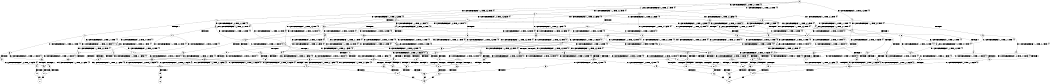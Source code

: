 digraph BCG {
size = "7, 10.5";
center = TRUE;
node [shape = circle];
0 [peripheries = 2];
0 -> 1 [label = "EX !0 !ATOMIC_EXCH_BRANCH (1, +0, TRUE, +0, 3, TRUE) !{0}"];
0 -> 2 [label = "EX !2 !ATOMIC_EXCH_BRANCH (1, +0, TRUE, +0, 1, TRUE) !{0}"];
0 -> 3 [label = "EX !1 !ATOMIC_EXCH_BRANCH (1, +1, TRUE, +0, 2, TRUE) !{0}"];
0 -> 4 [label = "EX !0 !ATOMIC_EXCH_BRANCH (1, +0, TRUE, +0, 3, TRUE) !{0}"];
1 -> 5 [label = "EX !2 !ATOMIC_EXCH_BRANCH (1, +0, TRUE, +0, 1, TRUE) !{0}"];
1 -> 6 [label = "EX !1 !ATOMIC_EXCH_BRANCH (1, +1, TRUE, +0, 2, TRUE) !{0}"];
1 -> 7 [label = "TERMINATE !0"];
2 -> 2 [label = "EX !2 !ATOMIC_EXCH_BRANCH (1, +0, TRUE, +0, 1, TRUE) !{0}"];
2 -> 5 [label = "EX !0 !ATOMIC_EXCH_BRANCH (1, +0, TRUE, +0, 3, TRUE) !{0}"];
2 -> 8 [label = "EX !1 !ATOMIC_EXCH_BRANCH (1, +1, TRUE, +0, 2, TRUE) !{0}"];
2 -> 9 [label = "EX !0 !ATOMIC_EXCH_BRANCH (1, +0, TRUE, +0, 3, TRUE) !{0}"];
3 -> 10 [label = "EX !0 !ATOMIC_EXCH_BRANCH (1, +0, TRUE, +0, 3, FALSE) !{0}"];
3 -> 11 [label = "EX !2 !ATOMIC_EXCH_BRANCH (1, +0, TRUE, +0, 1, FALSE) !{0}"];
3 -> 12 [label = "TERMINATE !1"];
3 -> 13 [label = "EX !0 !ATOMIC_EXCH_BRANCH (1, +0, TRUE, +0, 3, FALSE) !{0}"];
4 -> 9 [label = "EX !2 !ATOMIC_EXCH_BRANCH (1, +0, TRUE, +0, 1, TRUE) !{0}"];
4 -> 14 [label = "EX !1 !ATOMIC_EXCH_BRANCH (1, +1, TRUE, +0, 2, TRUE) !{0}"];
4 -> 15 [label = "TERMINATE !0"];
5 -> 5 [label = "EX !2 !ATOMIC_EXCH_BRANCH (1, +0, TRUE, +0, 1, TRUE) !{0}"];
5 -> 16 [label = "EX !1 !ATOMIC_EXCH_BRANCH (1, +1, TRUE, +0, 2, TRUE) !{0}"];
5 -> 17 [label = "TERMINATE !0"];
6 -> 18 [label = "EX !2 !ATOMIC_EXCH_BRANCH (1, +0, TRUE, +0, 1, FALSE) !{0}"];
6 -> 19 [label = "TERMINATE !0"];
6 -> 20 [label = "TERMINATE !1"];
7 -> 21 [label = "EX !2 !ATOMIC_EXCH_BRANCH (1, +0, TRUE, +0, 1, TRUE) !{1}"];
7 -> 22 [label = "EX !1 !ATOMIC_EXCH_BRANCH (1, +1, TRUE, +0, 2, TRUE) !{1}"];
7 -> 23 [label = "EX !1 !ATOMIC_EXCH_BRANCH (1, +1, TRUE, +0, 2, TRUE) !{1}"];
8 -> 11 [label = "EX !2 !ATOMIC_EXCH_BRANCH (1, +0, TRUE, +0, 1, FALSE) !{0}"];
8 -> 24 [label = "EX !0 !ATOMIC_EXCH_BRANCH (1, +0, TRUE, +0, 3, FALSE) !{0}"];
8 -> 25 [label = "TERMINATE !1"];
8 -> 26 [label = "EX !0 !ATOMIC_EXCH_BRANCH (1, +0, TRUE, +0, 3, FALSE) !{0}"];
9 -> 9 [label = "EX !2 !ATOMIC_EXCH_BRANCH (1, +0, TRUE, +0, 1, TRUE) !{0}"];
9 -> 27 [label = "EX !1 !ATOMIC_EXCH_BRANCH (1, +1, TRUE, +0, 2, TRUE) !{0}"];
9 -> 28 [label = "TERMINATE !0"];
10 -> 6 [label = "EX !0 !ATOMIC_EXCH_BRANCH (1, +1, TRUE, +0, 3, TRUE) !{0}"];
10 -> 29 [label = "EX !2 !ATOMIC_EXCH_BRANCH (1, +0, TRUE, +0, 1, TRUE) !{0}"];
10 -> 30 [label = "TERMINATE !1"];
10 -> 14 [label = "EX !0 !ATOMIC_EXCH_BRANCH (1, +1, TRUE, +0, 3, TRUE) !{0}"];
11 -> 31 [label = "EX !0 !ATOMIC_EXCH_BRANCH (1, +0, TRUE, +0, 3, TRUE) !{0}"];
11 -> 32 [label = "TERMINATE !2"];
11 -> 33 [label = "TERMINATE !1"];
11 -> 34 [label = "EX !0 !ATOMIC_EXCH_BRANCH (1, +0, TRUE, +0, 3, TRUE) !{0}"];
12 -> 35 [label = "EX !0 !ATOMIC_EXCH_BRANCH (1, +0, TRUE, +0, 3, FALSE) !{0}"];
12 -> 36 [label = "EX !2 !ATOMIC_EXCH_BRANCH (1, +0, TRUE, +0, 1, FALSE) !{0}"];
12 -> 37 [label = "EX !0 !ATOMIC_EXCH_BRANCH (1, +0, TRUE, +0, 3, FALSE) !{0}"];
13 -> 38 [label = "EX !2 !ATOMIC_EXCH_BRANCH (1, +0, TRUE, +0, 1, TRUE) !{0}"];
13 -> 39 [label = "TERMINATE !1"];
13 -> 14 [label = "EX !0 !ATOMIC_EXCH_BRANCH (1, +1, TRUE, +0, 3, TRUE) !{0}"];
14 -> 40 [label = "EX !2 !ATOMIC_EXCH_BRANCH (1, +0, TRUE, +0, 1, FALSE) !{0}"];
14 -> 41 [label = "TERMINATE !0"];
14 -> 42 [label = "TERMINATE !1"];
15 -> 43 [label = "EX !2 !ATOMIC_EXCH_BRANCH (1, +0, TRUE, +0, 1, TRUE) !{1}"];
15 -> 44 [label = "EX !1 !ATOMIC_EXCH_BRANCH (1, +1, TRUE, +0, 2, TRUE) !{1}"];
16 -> 18 [label = "EX !2 !ATOMIC_EXCH_BRANCH (1, +0, TRUE, +0, 1, FALSE) !{0}"];
16 -> 45 [label = "TERMINATE !0"];
16 -> 46 [label = "TERMINATE !1"];
17 -> 21 [label = "EX !2 !ATOMIC_EXCH_BRANCH (1, +0, TRUE, +0, 1, TRUE) !{1}"];
17 -> 47 [label = "EX !1 !ATOMIC_EXCH_BRANCH (1, +1, TRUE, +0, 2, TRUE) !{1}"];
17 -> 48 [label = "EX !1 !ATOMIC_EXCH_BRANCH (1, +1, TRUE, +0, 2, TRUE) !{1}"];
18 -> 49 [label = "TERMINATE !0"];
18 -> 50 [label = "TERMINATE !2"];
18 -> 51 [label = "TERMINATE !1"];
19 -> 52 [label = "EX !2 !ATOMIC_EXCH_BRANCH (1, +0, TRUE, +0, 1, FALSE) !{1}"];
19 -> 53 [label = "TERMINATE !1"];
20 -> 54 [label = "EX !2 !ATOMIC_EXCH_BRANCH (1, +0, TRUE, +0, 1, FALSE) !{0}"];
20 -> 55 [label = "TERMINATE !0"];
21 -> 21 [label = "EX !2 !ATOMIC_EXCH_BRANCH (1, +0, TRUE, +0, 1, TRUE) !{1}"];
21 -> 47 [label = "EX !1 !ATOMIC_EXCH_BRANCH (1, +1, TRUE, +0, 2, TRUE) !{1}"];
21 -> 48 [label = "EX !1 !ATOMIC_EXCH_BRANCH (1, +1, TRUE, +0, 2, TRUE) !{1}"];
22 -> 52 [label = "EX !2 !ATOMIC_EXCH_BRANCH (1, +0, TRUE, +0, 1, FALSE) !{1}"];
22 -> 53 [label = "TERMINATE !1"];
23 -> 56 [label = "EX !2 !ATOMIC_EXCH_BRANCH (1, +0, TRUE, +0, 1, FALSE) !{1}"];
23 -> 57 [label = "TERMINATE !1"];
24 -> 16 [label = "EX !0 !ATOMIC_EXCH_BRANCH (1, +1, TRUE, +0, 3, TRUE) !{0}"];
24 -> 29 [label = "EX !2 !ATOMIC_EXCH_BRANCH (1, +0, TRUE, +0, 1, TRUE) !{0}"];
24 -> 58 [label = "TERMINATE !1"];
24 -> 27 [label = "EX !0 !ATOMIC_EXCH_BRANCH (1, +1, TRUE, +0, 3, TRUE) !{0}"];
25 -> 36 [label = "EX !2 !ATOMIC_EXCH_BRANCH (1, +0, TRUE, +0, 1, FALSE) !{0}"];
25 -> 59 [label = "EX !0 !ATOMIC_EXCH_BRANCH (1, +0, TRUE, +0, 3, FALSE) !{0}"];
25 -> 60 [label = "EX !0 !ATOMIC_EXCH_BRANCH (1, +0, TRUE, +0, 3, FALSE) !{0}"];
26 -> 38 [label = "EX !2 !ATOMIC_EXCH_BRANCH (1, +0, TRUE, +0, 1, TRUE) !{0}"];
26 -> 61 [label = "TERMINATE !1"];
26 -> 27 [label = "EX !0 !ATOMIC_EXCH_BRANCH (1, +1, TRUE, +0, 3, TRUE) !{0}"];
27 -> 40 [label = "EX !2 !ATOMIC_EXCH_BRANCH (1, +0, TRUE, +0, 1, FALSE) !{0}"];
27 -> 62 [label = "TERMINATE !0"];
27 -> 63 [label = "TERMINATE !1"];
28 -> 43 [label = "EX !2 !ATOMIC_EXCH_BRANCH (1, +0, TRUE, +0, 1, TRUE) !{1}"];
28 -> 64 [label = "EX !1 !ATOMIC_EXCH_BRANCH (1, +1, TRUE, +0, 2, TRUE) !{1}"];
29 -> 16 [label = "EX !0 !ATOMIC_EXCH_BRANCH (1, +1, TRUE, +0, 3, TRUE) !{0}"];
29 -> 29 [label = "EX !2 !ATOMIC_EXCH_BRANCH (1, +0, TRUE, +0, 1, TRUE) !{0}"];
29 -> 58 [label = "TERMINATE !1"];
29 -> 27 [label = "EX !0 !ATOMIC_EXCH_BRANCH (1, +1, TRUE, +0, 3, TRUE) !{0}"];
30 -> 65 [label = "EX !0 !ATOMIC_EXCH_BRANCH (1, +1, TRUE, +0, 3, TRUE) !{0}"];
30 -> 66 [label = "EX !2 !ATOMIC_EXCH_BRANCH (1, +0, TRUE, +0, 1, TRUE) !{0}"];
30 -> 67 [label = "EX !0 !ATOMIC_EXCH_BRANCH (1, +1, TRUE, +0, 3, TRUE) !{0}"];
31 -> 49 [label = "TERMINATE !0"];
31 -> 50 [label = "TERMINATE !2"];
31 -> 51 [label = "TERMINATE !1"];
32 -> 68 [label = "EX !0 !ATOMIC_EXCH_BRANCH (1, +0, TRUE, +0, 3, TRUE) !{0}"];
32 -> 69 [label = "TERMINATE !1"];
32 -> 70 [label = "EX !0 !ATOMIC_EXCH_BRANCH (1, +0, TRUE, +0, 3, TRUE) !{0}"];
33 -> 71 [label = "EX !0 !ATOMIC_EXCH_BRANCH (1, +0, TRUE, +0, 3, TRUE) !{0}"];
33 -> 69 [label = "TERMINATE !2"];
33 -> 72 [label = "EX !0 !ATOMIC_EXCH_BRANCH (1, +0, TRUE, +0, 3, TRUE) !{0}"];
34 -> 73 [label = "TERMINATE !0"];
34 -> 74 [label = "TERMINATE !2"];
34 -> 75 [label = "TERMINATE !1"];
35 -> 65 [label = "EX !0 !ATOMIC_EXCH_BRANCH (1, +1, TRUE, +0, 3, TRUE) !{0}"];
35 -> 66 [label = "EX !2 !ATOMIC_EXCH_BRANCH (1, +0, TRUE, +0, 1, TRUE) !{0}"];
35 -> 67 [label = "EX !0 !ATOMIC_EXCH_BRANCH (1, +1, TRUE, +0, 3, TRUE) !{0}"];
36 -> 71 [label = "EX !0 !ATOMIC_EXCH_BRANCH (1, +0, TRUE, +0, 3, TRUE) !{0}"];
36 -> 69 [label = "TERMINATE !2"];
36 -> 72 [label = "EX !0 !ATOMIC_EXCH_BRANCH (1, +0, TRUE, +0, 3, TRUE) !{0}"];
37 -> 76 [label = "EX !2 !ATOMIC_EXCH_BRANCH (1, +0, TRUE, +0, 1, TRUE) !{0}"];
37 -> 67 [label = "EX !0 !ATOMIC_EXCH_BRANCH (1, +1, TRUE, +0, 3, TRUE) !{0}"];
38 -> 38 [label = "EX !2 !ATOMIC_EXCH_BRANCH (1, +0, TRUE, +0, 1, TRUE) !{0}"];
38 -> 61 [label = "TERMINATE !1"];
38 -> 27 [label = "EX !0 !ATOMIC_EXCH_BRANCH (1, +1, TRUE, +0, 3, TRUE) !{0}"];
39 -> 76 [label = "EX !2 !ATOMIC_EXCH_BRANCH (1, +0, TRUE, +0, 1, TRUE) !{0}"];
39 -> 67 [label = "EX !0 !ATOMIC_EXCH_BRANCH (1, +1, TRUE, +0, 3, TRUE) !{0}"];
40 -> 73 [label = "TERMINATE !0"];
40 -> 74 [label = "TERMINATE !2"];
40 -> 75 [label = "TERMINATE !1"];
41 -> 77 [label = "EX !2 !ATOMIC_EXCH_BRANCH (1, +0, TRUE, +0, 1, FALSE) !{1}"];
41 -> 78 [label = "TERMINATE !1"];
42 -> 79 [label = "EX !2 !ATOMIC_EXCH_BRANCH (1, +0, TRUE, +0, 1, FALSE) !{0}"];
42 -> 80 [label = "TERMINATE !0"];
43 -> 43 [label = "EX !2 !ATOMIC_EXCH_BRANCH (1, +0, TRUE, +0, 1, TRUE) !{1}"];
43 -> 64 [label = "EX !1 !ATOMIC_EXCH_BRANCH (1, +1, TRUE, +0, 2, TRUE) !{1}"];
44 -> 77 [label = "EX !2 !ATOMIC_EXCH_BRANCH (1, +0, TRUE, +0, 1, FALSE) !{1}"];
44 -> 78 [label = "TERMINATE !1"];
45 -> 52 [label = "EX !2 !ATOMIC_EXCH_BRANCH (1, +0, TRUE, +0, 1, FALSE) !{1}"];
45 -> 81 [label = "TERMINATE !1"];
46 -> 54 [label = "EX !2 !ATOMIC_EXCH_BRANCH (1, +0, TRUE, +0, 1, FALSE) !{0}"];
46 -> 82 [label = "TERMINATE !0"];
47 -> 52 [label = "EX !2 !ATOMIC_EXCH_BRANCH (1, +0, TRUE, +0, 1, FALSE) !{1}"];
47 -> 81 [label = "TERMINATE !1"];
48 -> 56 [label = "EX !2 !ATOMIC_EXCH_BRANCH (1, +0, TRUE, +0, 1, FALSE) !{1}"];
48 -> 83 [label = "TERMINATE !1"];
49 -> 84 [label = "TERMINATE !2"];
49 -> 85 [label = "TERMINATE !1"];
50 -> 86 [label = "TERMINATE !0"];
50 -> 87 [label = "TERMINATE !1"];
51 -> 88 [label = "TERMINATE !0"];
51 -> 87 [label = "TERMINATE !2"];
52 -> 84 [label = "TERMINATE !2"];
52 -> 85 [label = "TERMINATE !1"];
53 -> 89 [label = "EX !2 !ATOMIC_EXCH_BRANCH (1, +0, TRUE, +0, 1, FALSE) !{2}"];
53 -> 90 [label = "EX !2 !ATOMIC_EXCH_BRANCH (1, +0, TRUE, +0, 1, FALSE) !{2}"];
54 -> 88 [label = "TERMINATE !0"];
54 -> 87 [label = "TERMINATE !2"];
55 -> 89 [label = "EX !2 !ATOMIC_EXCH_BRANCH (1, +0, TRUE, +0, 1, FALSE) !{2}"];
55 -> 90 [label = "EX !2 !ATOMIC_EXCH_BRANCH (1, +0, TRUE, +0, 1, FALSE) !{2}"];
56 -> 91 [label = "TERMINATE !2"];
56 -> 92 [label = "TERMINATE !1"];
57 -> 93 [label = "EX !2 !ATOMIC_EXCH_BRANCH (1, +0, TRUE, +0, 1, FALSE) !{2}"];
58 -> 94 [label = "EX !0 !ATOMIC_EXCH_BRANCH (1, +1, TRUE, +0, 3, TRUE) !{0}"];
58 -> 66 [label = "EX !2 !ATOMIC_EXCH_BRANCH (1, +0, TRUE, +0, 1, TRUE) !{0}"];
58 -> 95 [label = "EX !0 !ATOMIC_EXCH_BRANCH (1, +1, TRUE, +0, 3, TRUE) !{0}"];
59 -> 94 [label = "EX !0 !ATOMIC_EXCH_BRANCH (1, +1, TRUE, +0, 3, TRUE) !{0}"];
59 -> 66 [label = "EX !2 !ATOMIC_EXCH_BRANCH (1, +0, TRUE, +0, 1, TRUE) !{0}"];
59 -> 95 [label = "EX !0 !ATOMIC_EXCH_BRANCH (1, +1, TRUE, +0, 3, TRUE) !{0}"];
60 -> 76 [label = "EX !2 !ATOMIC_EXCH_BRANCH (1, +0, TRUE, +0, 1, TRUE) !{0}"];
60 -> 95 [label = "EX !0 !ATOMIC_EXCH_BRANCH (1, +1, TRUE, +0, 3, TRUE) !{0}"];
61 -> 76 [label = "EX !2 !ATOMIC_EXCH_BRANCH (1, +0, TRUE, +0, 1, TRUE) !{0}"];
61 -> 95 [label = "EX !0 !ATOMIC_EXCH_BRANCH (1, +1, TRUE, +0, 3, TRUE) !{0}"];
62 -> 77 [label = "EX !2 !ATOMIC_EXCH_BRANCH (1, +0, TRUE, +0, 1, FALSE) !{1}"];
62 -> 96 [label = "TERMINATE !1"];
63 -> 79 [label = "EX !2 !ATOMIC_EXCH_BRANCH (1, +0, TRUE, +0, 1, FALSE) !{0}"];
63 -> 97 [label = "TERMINATE !0"];
64 -> 77 [label = "EX !2 !ATOMIC_EXCH_BRANCH (1, +0, TRUE, +0, 1, FALSE) !{1}"];
64 -> 96 [label = "TERMINATE !1"];
65 -> 54 [label = "EX !2 !ATOMIC_EXCH_BRANCH (1, +0, TRUE, +0, 1, FALSE) !{0}"];
65 -> 55 [label = "TERMINATE !0"];
66 -> 94 [label = "EX !0 !ATOMIC_EXCH_BRANCH (1, +1, TRUE, +0, 3, TRUE) !{0}"];
66 -> 66 [label = "EX !2 !ATOMIC_EXCH_BRANCH (1, +0, TRUE, +0, 1, TRUE) !{0}"];
66 -> 95 [label = "EX !0 !ATOMIC_EXCH_BRANCH (1, +1, TRUE, +0, 3, TRUE) !{0}"];
67 -> 79 [label = "EX !2 !ATOMIC_EXCH_BRANCH (1, +0, TRUE, +0, 1, FALSE) !{0}"];
67 -> 80 [label = "TERMINATE !0"];
68 -> 86 [label = "TERMINATE !0"];
68 -> 87 [label = "TERMINATE !1"];
69 -> 98 [label = "EX !0 !ATOMIC_EXCH_BRANCH (1, +0, TRUE, +0, 3, TRUE) !{0}"];
69 -> 99 [label = "EX !0 !ATOMIC_EXCH_BRANCH (1, +0, TRUE, +0, 3, TRUE) !{0}"];
70 -> 100 [label = "TERMINATE !0"];
70 -> 101 [label = "TERMINATE !1"];
71 -> 88 [label = "TERMINATE !0"];
71 -> 87 [label = "TERMINATE !2"];
72 -> 102 [label = "TERMINATE !0"];
72 -> 101 [label = "TERMINATE !2"];
73 -> 103 [label = "TERMINATE !2"];
73 -> 104 [label = "TERMINATE !1"];
74 -> 100 [label = "TERMINATE !0"];
74 -> 101 [label = "TERMINATE !1"];
75 -> 102 [label = "TERMINATE !0"];
75 -> 101 [label = "TERMINATE !2"];
76 -> 76 [label = "EX !2 !ATOMIC_EXCH_BRANCH (1, +0, TRUE, +0, 1, TRUE) !{0}"];
76 -> 95 [label = "EX !0 !ATOMIC_EXCH_BRANCH (1, +1, TRUE, +0, 3, TRUE) !{0}"];
77 -> 103 [label = "TERMINATE !2"];
77 -> 104 [label = "TERMINATE !1"];
78 -> 105 [label = "EX !2 !ATOMIC_EXCH_BRANCH (1, +0, TRUE, +0, 1, FALSE) !{2}"];
79 -> 102 [label = "TERMINATE !0"];
79 -> 101 [label = "TERMINATE !2"];
80 -> 105 [label = "EX !2 !ATOMIC_EXCH_BRANCH (1, +0, TRUE, +0, 1, FALSE) !{2}"];
81 -> 89 [label = "EX !2 !ATOMIC_EXCH_BRANCH (1, +0, TRUE, +0, 1, FALSE) !{2}"];
81 -> 90 [label = "EX !2 !ATOMIC_EXCH_BRANCH (1, +0, TRUE, +0, 1, FALSE) !{2}"];
82 -> 89 [label = "EX !2 !ATOMIC_EXCH_BRANCH (1, +0, TRUE, +0, 1, FALSE) !{2}"];
82 -> 90 [label = "EX !2 !ATOMIC_EXCH_BRANCH (1, +0, TRUE, +0, 1, FALSE) !{2}"];
83 -> 93 [label = "EX !2 !ATOMIC_EXCH_BRANCH (1, +0, TRUE, +0, 1, FALSE) !{2}"];
84 -> 106 [label = "TERMINATE !1"];
85 -> 107 [label = "TERMINATE !2"];
86 -> 106 [label = "TERMINATE !1"];
87 -> 108 [label = "TERMINATE !0"];
88 -> 107 [label = "TERMINATE !2"];
89 -> 107 [label = "TERMINATE !2"];
90 -> 109 [label = "TERMINATE !2"];
91 -> 110 [label = "TERMINATE !1"];
92 -> 111 [label = "TERMINATE !2"];
93 -> 111 [label = "TERMINATE !2"];
94 -> 54 [label = "EX !2 !ATOMIC_EXCH_BRANCH (1, +0, TRUE, +0, 1, FALSE) !{0}"];
94 -> 82 [label = "TERMINATE !0"];
95 -> 79 [label = "EX !2 !ATOMIC_EXCH_BRANCH (1, +0, TRUE, +0, 1, FALSE) !{0}"];
95 -> 97 [label = "TERMINATE !0"];
96 -> 105 [label = "EX !2 !ATOMIC_EXCH_BRANCH (1, +0, TRUE, +0, 1, FALSE) !{2}"];
97 -> 105 [label = "EX !2 !ATOMIC_EXCH_BRANCH (1, +0, TRUE, +0, 1, FALSE) !{2}"];
98 -> 108 [label = "TERMINATE !0"];
99 -> 112 [label = "TERMINATE !0"];
100 -> 113 [label = "TERMINATE !1"];
101 -> 112 [label = "TERMINATE !0"];
102 -> 114 [label = "TERMINATE !2"];
103 -> 113 [label = "TERMINATE !1"];
104 -> 114 [label = "TERMINATE !2"];
105 -> 114 [label = "TERMINATE !2"];
106 -> 115 [label = "exit"];
107 -> 115 [label = "exit"];
108 -> 115 [label = "exit"];
109 -> 116 [label = "exit"];
110 -> 117 [label = "exit"];
111 -> 117 [label = "exit"];
112 -> 118 [label = "exit"];
113 -> 118 [label = "exit"];
114 -> 118 [label = "exit"];
}
